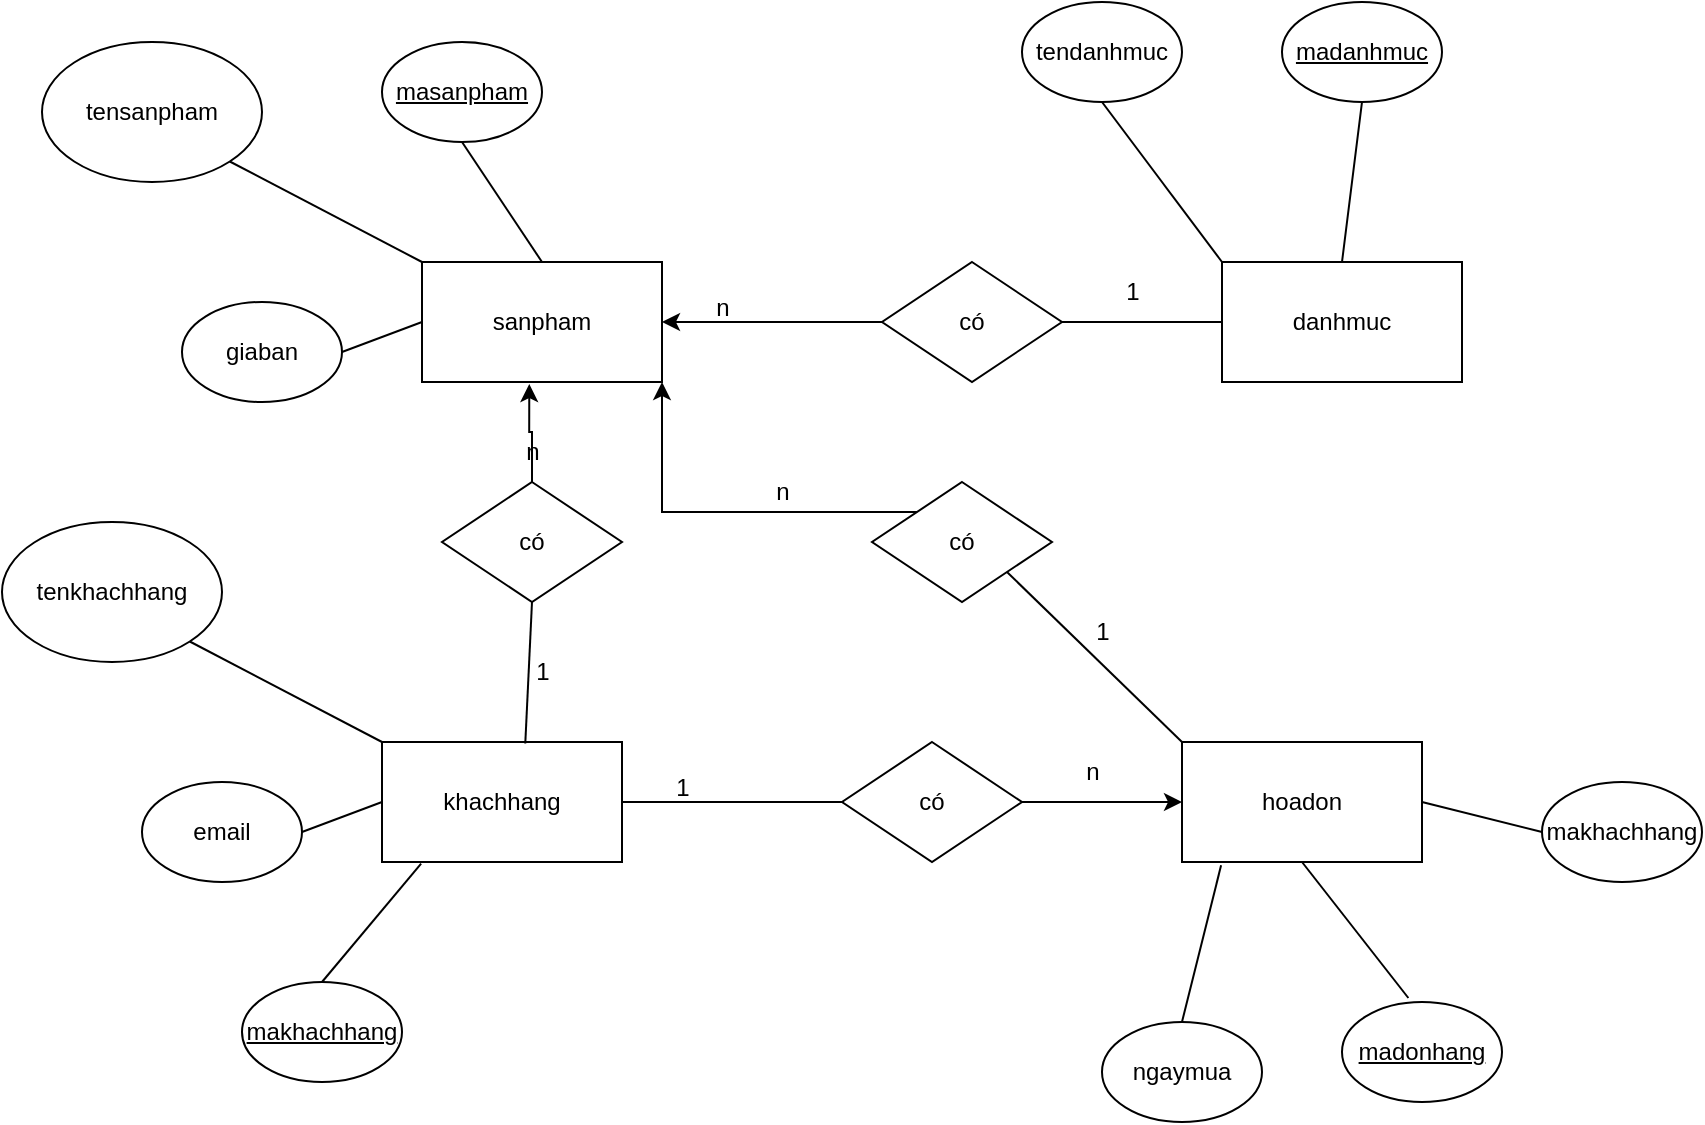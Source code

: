 <mxfile version="26.0.4">
  <diagram name="Page-1" id="6bwRyrYQO8K2PsGo6AKC">
    <mxGraphModel dx="1886" dy="654" grid="1" gridSize="10" guides="1" tooltips="1" connect="1" arrows="1" fold="1" page="1" pageScale="1" pageWidth="850" pageHeight="1100" math="0" shadow="0">
      <root>
        <mxCell id="0" />
        <mxCell id="1" parent="0" />
        <mxCell id="VsRPB3w2ISwnT_wb85p0-2" value="sanpham" style="rounded=0;whiteSpace=wrap;html=1;" parent="1" vertex="1">
          <mxGeometry x="170" y="250" width="120" height="60" as="geometry" />
        </mxCell>
        <mxCell id="VsRPB3w2ISwnT_wb85p0-3" value="danhmuc" style="rounded=0;whiteSpace=wrap;html=1;" parent="1" vertex="1">
          <mxGeometry x="570" y="250" width="120" height="60" as="geometry" />
        </mxCell>
        <mxCell id="VsRPB3w2ISwnT_wb85p0-4" value="tendanhmuc" style="ellipse;whiteSpace=wrap;html=1;" parent="1" vertex="1">
          <mxGeometry x="470" y="120" width="80" height="50" as="geometry" />
        </mxCell>
        <mxCell id="VsRPB3w2ISwnT_wb85p0-5" value="&lt;u&gt;madanhmuc&lt;/u&gt;" style="ellipse;whiteSpace=wrap;html=1;" parent="1" vertex="1">
          <mxGeometry x="600" y="120" width="80" height="50" as="geometry" />
        </mxCell>
        <mxCell id="VsRPB3w2ISwnT_wb85p0-6" value="tensanpham" style="ellipse;whiteSpace=wrap;html=1;" parent="1" vertex="1">
          <mxGeometry x="-20" y="140" width="110" height="70" as="geometry" />
        </mxCell>
        <mxCell id="VsRPB3w2ISwnT_wb85p0-7" value="giaban" style="ellipse;whiteSpace=wrap;html=1;" parent="1" vertex="1">
          <mxGeometry x="50" y="270" width="80" height="50" as="geometry" />
        </mxCell>
        <mxCell id="VsRPB3w2ISwnT_wb85p0-8" value="&lt;u&gt;masanpham&lt;/u&gt;" style="ellipse;whiteSpace=wrap;html=1;" parent="1" vertex="1">
          <mxGeometry x="150" y="140" width="80" height="50" as="geometry" />
        </mxCell>
        <mxCell id="ZJwmFzmn7pDS2UYwVGBS-5" style="edgeStyle=orthogonalEdgeStyle;rounded=0;orthogonalLoop=1;jettySize=auto;html=1;exitX=0;exitY=0.5;exitDx=0;exitDy=0;entryX=1;entryY=0.5;entryDx=0;entryDy=0;" edge="1" parent="1" source="VsRPB3w2ISwnT_wb85p0-9" target="VsRPB3w2ISwnT_wb85p0-2">
          <mxGeometry relative="1" as="geometry" />
        </mxCell>
        <mxCell id="VsRPB3w2ISwnT_wb85p0-9" value="có" style="rhombus;whiteSpace=wrap;html=1;" parent="1" vertex="1">
          <mxGeometry x="400" y="250" width="90" height="60" as="geometry" />
        </mxCell>
        <mxCell id="VsRPB3w2ISwnT_wb85p0-12" value="" style="endArrow=none;html=1;rounded=0;entryX=0;entryY=0.5;entryDx=0;entryDy=0;" parent="1" target="VsRPB3w2ISwnT_wb85p0-3" edge="1">
          <mxGeometry width="50" height="50" relative="1" as="geometry">
            <mxPoint x="490" y="280" as="sourcePoint" />
            <mxPoint x="370" y="290" as="targetPoint" />
          </mxGeometry>
        </mxCell>
        <mxCell id="VsRPB3w2ISwnT_wb85p0-13" value="n" style="text;html=1;align=center;verticalAlign=middle;resizable=0;points=[];autosize=1;strokeColor=none;fillColor=none;" parent="1" vertex="1">
          <mxGeometry x="305" y="258" width="30" height="30" as="geometry" />
        </mxCell>
        <mxCell id="VsRPB3w2ISwnT_wb85p0-14" value="1" style="text;html=1;align=center;verticalAlign=middle;resizable=0;points=[];autosize=1;strokeColor=none;fillColor=none;" parent="1" vertex="1">
          <mxGeometry x="510" y="250" width="30" height="30" as="geometry" />
        </mxCell>
        <mxCell id="VsRPB3w2ISwnT_wb85p0-15" value="" style="endArrow=none;html=1;rounded=0;exitX=0.5;exitY=1;exitDx=0;exitDy=0;entryX=0.5;entryY=0;entryDx=0;entryDy=0;" parent="1" source="VsRPB3w2ISwnT_wb85p0-8" target="VsRPB3w2ISwnT_wb85p0-2" edge="1">
          <mxGeometry width="50" height="50" relative="1" as="geometry">
            <mxPoint x="400" y="340" as="sourcePoint" />
            <mxPoint x="450" y="290" as="targetPoint" />
          </mxGeometry>
        </mxCell>
        <mxCell id="VsRPB3w2ISwnT_wb85p0-16" value="" style="endArrow=none;html=1;rounded=0;exitX=1;exitY=0.5;exitDx=0;exitDy=0;entryX=0;entryY=0.5;entryDx=0;entryDy=0;" parent="1" source="VsRPB3w2ISwnT_wb85p0-7" target="VsRPB3w2ISwnT_wb85p0-2" edge="1">
          <mxGeometry width="50" height="50" relative="1" as="geometry">
            <mxPoint x="400" y="340" as="sourcePoint" />
            <mxPoint x="450" y="290" as="targetPoint" />
          </mxGeometry>
        </mxCell>
        <mxCell id="VsRPB3w2ISwnT_wb85p0-17" value="" style="endArrow=none;html=1;rounded=0;exitX=1;exitY=1;exitDx=0;exitDy=0;entryX=0;entryY=0;entryDx=0;entryDy=0;" parent="1" source="VsRPB3w2ISwnT_wb85p0-6" target="VsRPB3w2ISwnT_wb85p0-2" edge="1">
          <mxGeometry width="50" height="50" relative="1" as="geometry">
            <mxPoint x="400" y="340" as="sourcePoint" />
            <mxPoint x="450" y="290" as="targetPoint" />
          </mxGeometry>
        </mxCell>
        <mxCell id="VsRPB3w2ISwnT_wb85p0-18" value="" style="endArrow=none;html=1;rounded=0;entryX=0.5;entryY=1;entryDx=0;entryDy=0;exitX=0.5;exitY=0;exitDx=0;exitDy=0;" parent="1" source="VsRPB3w2ISwnT_wb85p0-3" target="VsRPB3w2ISwnT_wb85p0-5" edge="1">
          <mxGeometry width="50" height="50" relative="1" as="geometry">
            <mxPoint x="400" y="340" as="sourcePoint" />
            <mxPoint x="450" y="290" as="targetPoint" />
          </mxGeometry>
        </mxCell>
        <mxCell id="VsRPB3w2ISwnT_wb85p0-20" value="" style="endArrow=none;html=1;rounded=0;exitX=0.5;exitY=1;exitDx=0;exitDy=0;entryX=0;entryY=0;entryDx=0;entryDy=0;" parent="1" source="VsRPB3w2ISwnT_wb85p0-4" target="VsRPB3w2ISwnT_wb85p0-3" edge="1">
          <mxGeometry width="50" height="50" relative="1" as="geometry">
            <mxPoint x="400" y="340" as="sourcePoint" />
            <mxPoint x="450" y="290" as="targetPoint" />
          </mxGeometry>
        </mxCell>
        <mxCell id="VsRPB3w2ISwnT_wb85p0-23" value="khachhang" style="rounded=0;whiteSpace=wrap;html=1;" parent="1" vertex="1">
          <mxGeometry x="150" y="490" width="120" height="60" as="geometry" />
        </mxCell>
        <mxCell id="VsRPB3w2ISwnT_wb85p0-24" value="hoadon" style="rounded=0;whiteSpace=wrap;html=1;" parent="1" vertex="1">
          <mxGeometry x="550" y="490" width="120" height="60" as="geometry" />
        </mxCell>
        <mxCell id="VsRPB3w2ISwnT_wb85p0-25" value="ngaymua" style="ellipse;whiteSpace=wrap;html=1;" parent="1" vertex="1">
          <mxGeometry x="510" y="630" width="80" height="50" as="geometry" />
        </mxCell>
        <mxCell id="VsRPB3w2ISwnT_wb85p0-26" value="&lt;u&gt;madonhang&lt;/u&gt;" style="ellipse;whiteSpace=wrap;html=1;" parent="1" vertex="1">
          <mxGeometry x="630" y="620" width="80" height="50" as="geometry" />
        </mxCell>
        <mxCell id="VsRPB3w2ISwnT_wb85p0-27" value="tenkhachhang" style="ellipse;whiteSpace=wrap;html=1;" parent="1" vertex="1">
          <mxGeometry x="-40" y="380" width="110" height="70" as="geometry" />
        </mxCell>
        <mxCell id="VsRPB3w2ISwnT_wb85p0-28" value="email" style="ellipse;whiteSpace=wrap;html=1;" parent="1" vertex="1">
          <mxGeometry x="30" y="510" width="80" height="50" as="geometry" />
        </mxCell>
        <mxCell id="VsRPB3w2ISwnT_wb85p0-29" value="&lt;u&gt;makhachhang&lt;/u&gt;" style="ellipse;whiteSpace=wrap;html=1;" parent="1" vertex="1">
          <mxGeometry x="80" y="610" width="80" height="50" as="geometry" />
        </mxCell>
        <mxCell id="ZJwmFzmn7pDS2UYwVGBS-3" style="edgeStyle=orthogonalEdgeStyle;rounded=0;orthogonalLoop=1;jettySize=auto;html=1;exitX=1;exitY=0.5;exitDx=0;exitDy=0;" edge="1" parent="1" source="VsRPB3w2ISwnT_wb85p0-30" target="VsRPB3w2ISwnT_wb85p0-24">
          <mxGeometry relative="1" as="geometry" />
        </mxCell>
        <mxCell id="VsRPB3w2ISwnT_wb85p0-30" value="có" style="rhombus;whiteSpace=wrap;html=1;" parent="1" vertex="1">
          <mxGeometry x="380" y="490" width="90" height="60" as="geometry" />
        </mxCell>
        <mxCell id="VsRPB3w2ISwnT_wb85p0-31" value="makhachhang" style="ellipse;whiteSpace=wrap;html=1;" parent="1" vertex="1">
          <mxGeometry x="730" y="510" width="80" height="50" as="geometry" />
        </mxCell>
        <mxCell id="VsRPB3w2ISwnT_wb85p0-32" value="" style="endArrow=none;html=1;rounded=0;exitX=1;exitY=0.5;exitDx=0;exitDy=0;entryX=0;entryY=0.5;entryDx=0;entryDy=0;" parent="1" source="VsRPB3w2ISwnT_wb85p0-23" target="VsRPB3w2ISwnT_wb85p0-30" edge="1">
          <mxGeometry width="50" height="50" relative="1" as="geometry">
            <mxPoint x="380" y="580" as="sourcePoint" />
            <mxPoint x="430" y="530" as="targetPoint" />
          </mxGeometry>
        </mxCell>
        <mxCell id="VsRPB3w2ISwnT_wb85p0-34" value="1" style="text;html=1;align=center;verticalAlign=middle;resizable=0;points=[];autosize=1;strokeColor=none;fillColor=none;" parent="1" vertex="1">
          <mxGeometry x="285" y="498" width="30" height="30" as="geometry" />
        </mxCell>
        <mxCell id="VsRPB3w2ISwnT_wb85p0-35" value="n" style="text;html=1;align=center;verticalAlign=middle;resizable=0;points=[];autosize=1;strokeColor=none;fillColor=none;" parent="1" vertex="1">
          <mxGeometry x="490" y="490" width="30" height="30" as="geometry" />
        </mxCell>
        <mxCell id="VsRPB3w2ISwnT_wb85p0-36" value="" style="endArrow=none;html=1;rounded=0;exitX=0.5;exitY=0;exitDx=0;exitDy=0;entryX=0.163;entryY=1.013;entryDx=0;entryDy=0;entryPerimeter=0;" parent="1" source="VsRPB3w2ISwnT_wb85p0-29" target="VsRPB3w2ISwnT_wb85p0-23" edge="1">
          <mxGeometry width="50" height="50" relative="1" as="geometry">
            <mxPoint x="380" y="580" as="sourcePoint" />
            <mxPoint x="430" y="530" as="targetPoint" />
          </mxGeometry>
        </mxCell>
        <mxCell id="VsRPB3w2ISwnT_wb85p0-37" value="" style="endArrow=none;html=1;rounded=0;exitX=1;exitY=0.5;exitDx=0;exitDy=0;entryX=0;entryY=0.5;entryDx=0;entryDy=0;" parent="1" source="VsRPB3w2ISwnT_wb85p0-28" target="VsRPB3w2ISwnT_wb85p0-23" edge="1">
          <mxGeometry width="50" height="50" relative="1" as="geometry">
            <mxPoint x="380" y="580" as="sourcePoint" />
            <mxPoint x="430" y="530" as="targetPoint" />
          </mxGeometry>
        </mxCell>
        <mxCell id="VsRPB3w2ISwnT_wb85p0-38" value="" style="endArrow=none;html=1;rounded=0;exitX=1;exitY=1;exitDx=0;exitDy=0;entryX=0;entryY=0;entryDx=0;entryDy=0;" parent="1" source="VsRPB3w2ISwnT_wb85p0-27" target="VsRPB3w2ISwnT_wb85p0-23" edge="1">
          <mxGeometry width="50" height="50" relative="1" as="geometry">
            <mxPoint x="380" y="580" as="sourcePoint" />
            <mxPoint x="430" y="530" as="targetPoint" />
          </mxGeometry>
        </mxCell>
        <mxCell id="VsRPB3w2ISwnT_wb85p0-39" value="" style="endArrow=none;html=1;rounded=0;entryX=0.415;entryY=-0.04;entryDx=0;entryDy=0;exitX=0.5;exitY=1;exitDx=0;exitDy=0;entryPerimeter=0;" parent="1" source="VsRPB3w2ISwnT_wb85p0-24" target="VsRPB3w2ISwnT_wb85p0-26" edge="1">
          <mxGeometry width="50" height="50" relative="1" as="geometry">
            <mxPoint x="380" y="580" as="sourcePoint" />
            <mxPoint x="430" y="530" as="targetPoint" />
          </mxGeometry>
        </mxCell>
        <mxCell id="VsRPB3w2ISwnT_wb85p0-40" value="" style="endArrow=none;html=1;rounded=0;entryX=0;entryY=0.5;entryDx=0;entryDy=0;exitX=1;exitY=0.5;exitDx=0;exitDy=0;" parent="1" source="VsRPB3w2ISwnT_wb85p0-24" target="VsRPB3w2ISwnT_wb85p0-31" edge="1">
          <mxGeometry width="50" height="50" relative="1" as="geometry">
            <mxPoint x="380" y="580" as="sourcePoint" />
            <mxPoint x="430" y="530" as="targetPoint" />
          </mxGeometry>
        </mxCell>
        <mxCell id="VsRPB3w2ISwnT_wb85p0-41" value="" style="endArrow=none;html=1;rounded=0;entryX=0.163;entryY=1.027;entryDx=0;entryDy=0;entryPerimeter=0;" parent="1" target="VsRPB3w2ISwnT_wb85p0-24" edge="1">
          <mxGeometry width="50" height="50" relative="1" as="geometry">
            <mxPoint x="550" y="630" as="sourcePoint" />
            <mxPoint x="430" y="530" as="targetPoint" />
          </mxGeometry>
        </mxCell>
        <mxCell id="VsRPB3w2ISwnT_wb85p0-44" value="có" style="rhombus;whiteSpace=wrap;html=1;" parent="1" vertex="1">
          <mxGeometry x="180" y="360" width="90" height="60" as="geometry" />
        </mxCell>
        <mxCell id="VsRPB3w2ISwnT_wb85p0-45" value="" style="endArrow=none;html=1;rounded=0;exitX=0.597;exitY=0.013;exitDx=0;exitDy=0;entryX=0.5;entryY=1;entryDx=0;entryDy=0;exitPerimeter=0;" parent="1" source="VsRPB3w2ISwnT_wb85p0-23" target="VsRPB3w2ISwnT_wb85p0-44" edge="1">
          <mxGeometry width="50" height="50" relative="1" as="geometry">
            <mxPoint x="70" y="390" as="sourcePoint" />
            <mxPoint x="230" y="400" as="targetPoint" />
          </mxGeometry>
        </mxCell>
        <mxCell id="VsRPB3w2ISwnT_wb85p0-47" value="1" style="text;html=1;align=center;verticalAlign=middle;resizable=0;points=[];autosize=1;strokeColor=none;fillColor=none;" parent="1" vertex="1">
          <mxGeometry x="215" y="440" width="30" height="30" as="geometry" />
        </mxCell>
        <mxCell id="VsRPB3w2ISwnT_wb85p0-48" value="n" style="text;html=1;align=center;verticalAlign=middle;resizable=0;points=[];autosize=1;strokeColor=none;fillColor=none;" parent="1" vertex="1">
          <mxGeometry x="210" y="330" width="30" height="30" as="geometry" />
        </mxCell>
        <mxCell id="ZJwmFzmn7pDS2UYwVGBS-4" style="edgeStyle=orthogonalEdgeStyle;rounded=0;orthogonalLoop=1;jettySize=auto;html=1;exitX=0;exitY=0;exitDx=0;exitDy=0;entryX=1;entryY=1;entryDx=0;entryDy=0;" edge="1" parent="1" source="VsRPB3w2ISwnT_wb85p0-49" target="VsRPB3w2ISwnT_wb85p0-2">
          <mxGeometry relative="1" as="geometry" />
        </mxCell>
        <mxCell id="VsRPB3w2ISwnT_wb85p0-49" value="có" style="rhombus;whiteSpace=wrap;html=1;" parent="1" vertex="1">
          <mxGeometry x="395" y="360" width="90" height="60" as="geometry" />
        </mxCell>
        <mxCell id="VsRPB3w2ISwnT_wb85p0-51" value="" style="endArrow=none;html=1;rounded=0;entryX=0;entryY=0;entryDx=0;entryDy=0;exitX=1;exitY=1;exitDx=0;exitDy=0;" parent="1" source="VsRPB3w2ISwnT_wb85p0-49" target="VsRPB3w2ISwnT_wb85p0-24" edge="1">
          <mxGeometry width="50" height="50" relative="1" as="geometry">
            <mxPoint x="485" y="390" as="sourcePoint" />
            <mxPoint x="565" y="390" as="targetPoint" />
          </mxGeometry>
        </mxCell>
        <mxCell id="VsRPB3w2ISwnT_wb85p0-52" value="n" style="text;html=1;align=center;verticalAlign=middle;resizable=0;points=[];autosize=1;strokeColor=none;fillColor=none;" parent="1" vertex="1">
          <mxGeometry x="335" y="350" width="30" height="30" as="geometry" />
        </mxCell>
        <mxCell id="VsRPB3w2ISwnT_wb85p0-53" value="1" style="text;html=1;align=center;verticalAlign=middle;resizable=0;points=[];autosize=1;strokeColor=none;fillColor=none;" parent="1" vertex="1">
          <mxGeometry x="495" y="420" width="30" height="30" as="geometry" />
        </mxCell>
        <mxCell id="ZJwmFzmn7pDS2UYwVGBS-2" style="edgeStyle=orthogonalEdgeStyle;rounded=0;orthogonalLoop=1;jettySize=auto;html=1;exitX=0.5;exitY=0;exitDx=0;exitDy=0;entryX=0.447;entryY=1.017;entryDx=0;entryDy=0;entryPerimeter=0;" edge="1" parent="1" source="VsRPB3w2ISwnT_wb85p0-44" target="VsRPB3w2ISwnT_wb85p0-2">
          <mxGeometry relative="1" as="geometry" />
        </mxCell>
      </root>
    </mxGraphModel>
  </diagram>
</mxfile>
